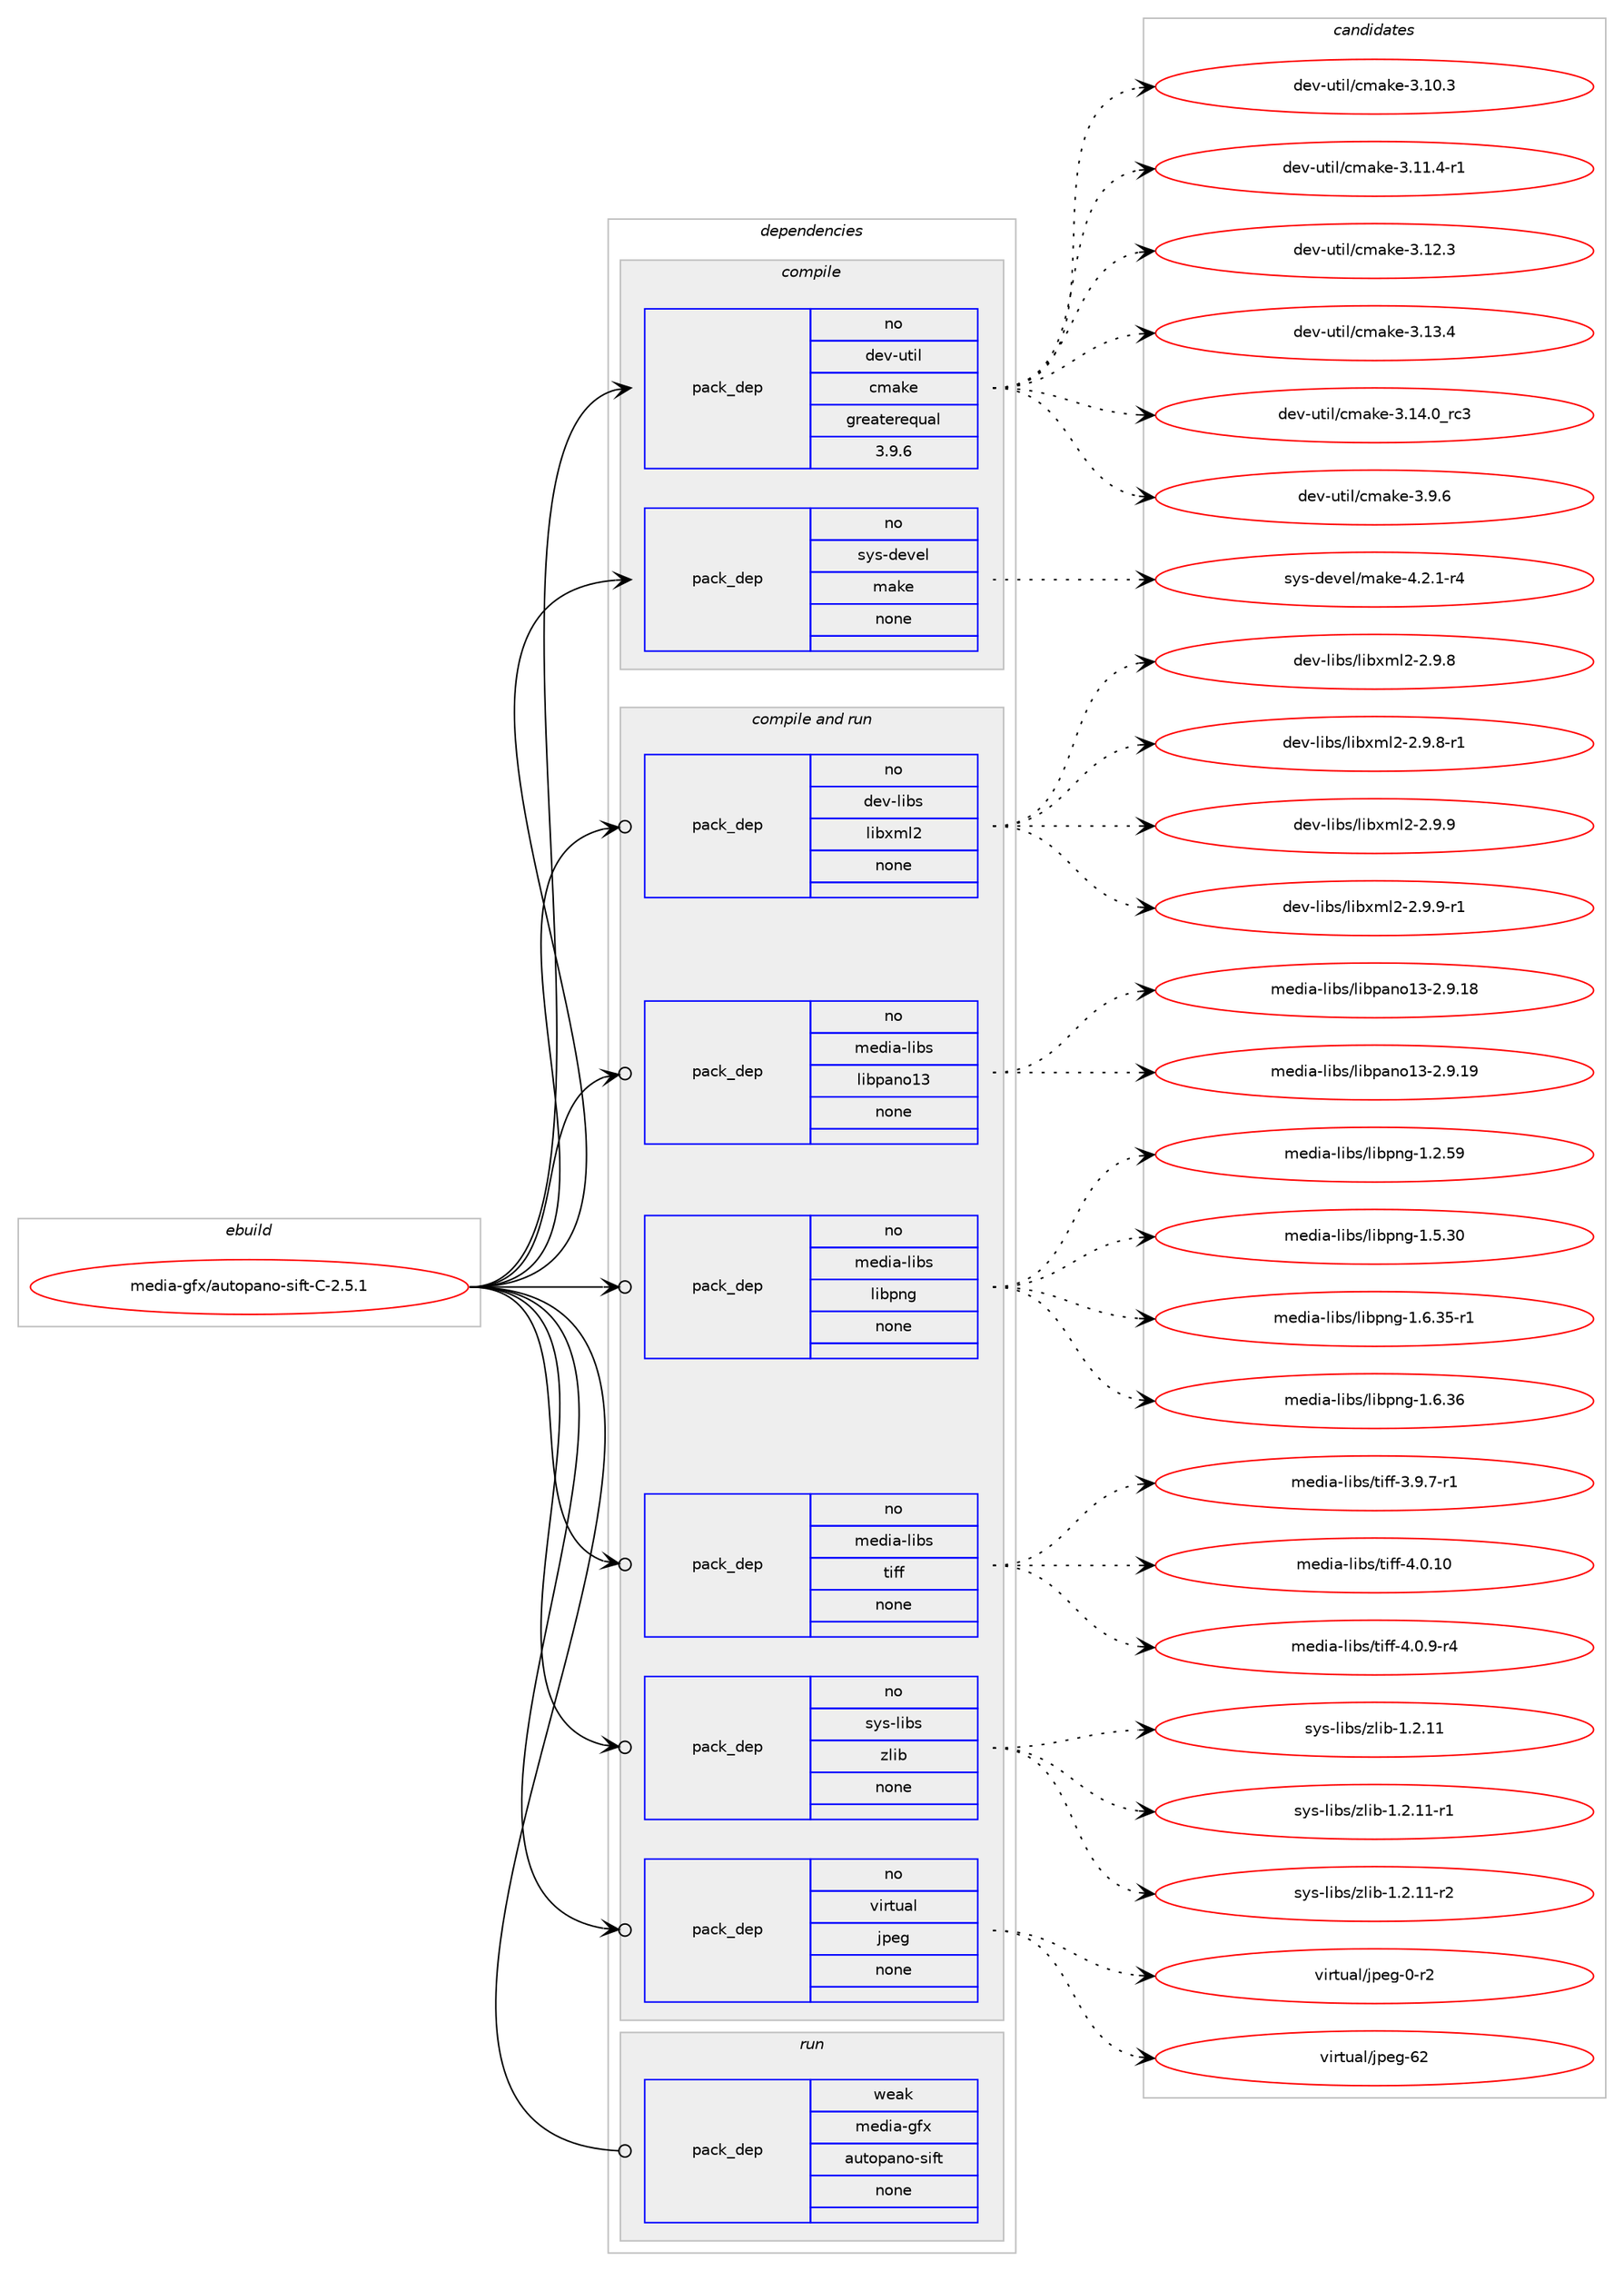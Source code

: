 digraph prolog {

# *************
# Graph options
# *************

newrank=true;
concentrate=true;
compound=true;
graph [rankdir=LR,fontname=Helvetica,fontsize=10,ranksep=1.5];#, ranksep=2.5, nodesep=0.2];
edge  [arrowhead=vee];
node  [fontname=Helvetica,fontsize=10];

# **********
# The ebuild
# **********

subgraph cluster_leftcol {
color=gray;
rank=same;
label=<<i>ebuild</i>>;
id [label="media-gfx/autopano-sift-C-2.5.1", color=red, width=4, href="../media-gfx/autopano-sift-C-2.5.1.svg"];
}

# ****************
# The dependencies
# ****************

subgraph cluster_midcol {
color=gray;
label=<<i>dependencies</i>>;
subgraph cluster_compile {
fillcolor="#eeeeee";
style=filled;
label=<<i>compile</i>>;
subgraph pack1144030 {
dependency1601551 [label=<<TABLE BORDER="0" CELLBORDER="1" CELLSPACING="0" CELLPADDING="4" WIDTH="220"><TR><TD ROWSPAN="6" CELLPADDING="30">pack_dep</TD></TR><TR><TD WIDTH="110">no</TD></TR><TR><TD>dev-util</TD></TR><TR><TD>cmake</TD></TR><TR><TD>greaterequal</TD></TR><TR><TD>3.9.6</TD></TR></TABLE>>, shape=none, color=blue];
}
id:e -> dependency1601551:w [weight=20,style="solid",arrowhead="vee"];
subgraph pack1144031 {
dependency1601552 [label=<<TABLE BORDER="0" CELLBORDER="1" CELLSPACING="0" CELLPADDING="4" WIDTH="220"><TR><TD ROWSPAN="6" CELLPADDING="30">pack_dep</TD></TR><TR><TD WIDTH="110">no</TD></TR><TR><TD>sys-devel</TD></TR><TR><TD>make</TD></TR><TR><TD>none</TD></TR><TR><TD></TD></TR></TABLE>>, shape=none, color=blue];
}
id:e -> dependency1601552:w [weight=20,style="solid",arrowhead="vee"];
}
subgraph cluster_compileandrun {
fillcolor="#eeeeee";
style=filled;
label=<<i>compile and run</i>>;
subgraph pack1144032 {
dependency1601553 [label=<<TABLE BORDER="0" CELLBORDER="1" CELLSPACING="0" CELLPADDING="4" WIDTH="220"><TR><TD ROWSPAN="6" CELLPADDING="30">pack_dep</TD></TR><TR><TD WIDTH="110">no</TD></TR><TR><TD>dev-libs</TD></TR><TR><TD>libxml2</TD></TR><TR><TD>none</TD></TR><TR><TD></TD></TR></TABLE>>, shape=none, color=blue];
}
id:e -> dependency1601553:w [weight=20,style="solid",arrowhead="odotvee"];
subgraph pack1144033 {
dependency1601554 [label=<<TABLE BORDER="0" CELLBORDER="1" CELLSPACING="0" CELLPADDING="4" WIDTH="220"><TR><TD ROWSPAN="6" CELLPADDING="30">pack_dep</TD></TR><TR><TD WIDTH="110">no</TD></TR><TR><TD>media-libs</TD></TR><TR><TD>libpano13</TD></TR><TR><TD>none</TD></TR><TR><TD></TD></TR></TABLE>>, shape=none, color=blue];
}
id:e -> dependency1601554:w [weight=20,style="solid",arrowhead="odotvee"];
subgraph pack1144034 {
dependency1601555 [label=<<TABLE BORDER="0" CELLBORDER="1" CELLSPACING="0" CELLPADDING="4" WIDTH="220"><TR><TD ROWSPAN="6" CELLPADDING="30">pack_dep</TD></TR><TR><TD WIDTH="110">no</TD></TR><TR><TD>media-libs</TD></TR><TR><TD>libpng</TD></TR><TR><TD>none</TD></TR><TR><TD></TD></TR></TABLE>>, shape=none, color=blue];
}
id:e -> dependency1601555:w [weight=20,style="solid",arrowhead="odotvee"];
subgraph pack1144035 {
dependency1601556 [label=<<TABLE BORDER="0" CELLBORDER="1" CELLSPACING="0" CELLPADDING="4" WIDTH="220"><TR><TD ROWSPAN="6" CELLPADDING="30">pack_dep</TD></TR><TR><TD WIDTH="110">no</TD></TR><TR><TD>media-libs</TD></TR><TR><TD>tiff</TD></TR><TR><TD>none</TD></TR><TR><TD></TD></TR></TABLE>>, shape=none, color=blue];
}
id:e -> dependency1601556:w [weight=20,style="solid",arrowhead="odotvee"];
subgraph pack1144036 {
dependency1601557 [label=<<TABLE BORDER="0" CELLBORDER="1" CELLSPACING="0" CELLPADDING="4" WIDTH="220"><TR><TD ROWSPAN="6" CELLPADDING="30">pack_dep</TD></TR><TR><TD WIDTH="110">no</TD></TR><TR><TD>sys-libs</TD></TR><TR><TD>zlib</TD></TR><TR><TD>none</TD></TR><TR><TD></TD></TR></TABLE>>, shape=none, color=blue];
}
id:e -> dependency1601557:w [weight=20,style="solid",arrowhead="odotvee"];
subgraph pack1144037 {
dependency1601558 [label=<<TABLE BORDER="0" CELLBORDER="1" CELLSPACING="0" CELLPADDING="4" WIDTH="220"><TR><TD ROWSPAN="6" CELLPADDING="30">pack_dep</TD></TR><TR><TD WIDTH="110">no</TD></TR><TR><TD>virtual</TD></TR><TR><TD>jpeg</TD></TR><TR><TD>none</TD></TR><TR><TD></TD></TR></TABLE>>, shape=none, color=blue];
}
id:e -> dependency1601558:w [weight=20,style="solid",arrowhead="odotvee"];
}
subgraph cluster_run {
fillcolor="#eeeeee";
style=filled;
label=<<i>run</i>>;
subgraph pack1144038 {
dependency1601559 [label=<<TABLE BORDER="0" CELLBORDER="1" CELLSPACING="0" CELLPADDING="4" WIDTH="220"><TR><TD ROWSPAN="6" CELLPADDING="30">pack_dep</TD></TR><TR><TD WIDTH="110">weak</TD></TR><TR><TD>media-gfx</TD></TR><TR><TD>autopano-sift</TD></TR><TR><TD>none</TD></TR><TR><TD></TD></TR></TABLE>>, shape=none, color=blue];
}
id:e -> dependency1601559:w [weight=20,style="solid",arrowhead="odot"];
}
}

# **************
# The candidates
# **************

subgraph cluster_choices {
rank=same;
color=gray;
label=<<i>candidates</i>>;

subgraph choice1144030 {
color=black;
nodesep=1;
choice1001011184511711610510847991099710710145514649484651 [label="dev-util/cmake-3.10.3", color=red, width=4,href="../dev-util/cmake-3.10.3.svg"];
choice10010111845117116105108479910997107101455146494946524511449 [label="dev-util/cmake-3.11.4-r1", color=red, width=4,href="../dev-util/cmake-3.11.4-r1.svg"];
choice1001011184511711610510847991099710710145514649504651 [label="dev-util/cmake-3.12.3", color=red, width=4,href="../dev-util/cmake-3.12.3.svg"];
choice1001011184511711610510847991099710710145514649514652 [label="dev-util/cmake-3.13.4", color=red, width=4,href="../dev-util/cmake-3.13.4.svg"];
choice1001011184511711610510847991099710710145514649524648951149951 [label="dev-util/cmake-3.14.0_rc3", color=red, width=4,href="../dev-util/cmake-3.14.0_rc3.svg"];
choice10010111845117116105108479910997107101455146574654 [label="dev-util/cmake-3.9.6", color=red, width=4,href="../dev-util/cmake-3.9.6.svg"];
dependency1601551:e -> choice1001011184511711610510847991099710710145514649484651:w [style=dotted,weight="100"];
dependency1601551:e -> choice10010111845117116105108479910997107101455146494946524511449:w [style=dotted,weight="100"];
dependency1601551:e -> choice1001011184511711610510847991099710710145514649504651:w [style=dotted,weight="100"];
dependency1601551:e -> choice1001011184511711610510847991099710710145514649514652:w [style=dotted,weight="100"];
dependency1601551:e -> choice1001011184511711610510847991099710710145514649524648951149951:w [style=dotted,weight="100"];
dependency1601551:e -> choice10010111845117116105108479910997107101455146574654:w [style=dotted,weight="100"];
}
subgraph choice1144031 {
color=black;
nodesep=1;
choice1151211154510010111810110847109971071014552465046494511452 [label="sys-devel/make-4.2.1-r4", color=red, width=4,href="../sys-devel/make-4.2.1-r4.svg"];
dependency1601552:e -> choice1151211154510010111810110847109971071014552465046494511452:w [style=dotted,weight="100"];
}
subgraph choice1144032 {
color=black;
nodesep=1;
choice1001011184510810598115471081059812010910850455046574656 [label="dev-libs/libxml2-2.9.8", color=red, width=4,href="../dev-libs/libxml2-2.9.8.svg"];
choice10010111845108105981154710810598120109108504550465746564511449 [label="dev-libs/libxml2-2.9.8-r1", color=red, width=4,href="../dev-libs/libxml2-2.9.8-r1.svg"];
choice1001011184510810598115471081059812010910850455046574657 [label="dev-libs/libxml2-2.9.9", color=red, width=4,href="../dev-libs/libxml2-2.9.9.svg"];
choice10010111845108105981154710810598120109108504550465746574511449 [label="dev-libs/libxml2-2.9.9-r1", color=red, width=4,href="../dev-libs/libxml2-2.9.9-r1.svg"];
dependency1601553:e -> choice1001011184510810598115471081059812010910850455046574656:w [style=dotted,weight="100"];
dependency1601553:e -> choice10010111845108105981154710810598120109108504550465746564511449:w [style=dotted,weight="100"];
dependency1601553:e -> choice1001011184510810598115471081059812010910850455046574657:w [style=dotted,weight="100"];
dependency1601553:e -> choice10010111845108105981154710810598120109108504550465746574511449:w [style=dotted,weight="100"];
}
subgraph choice1144033 {
color=black;
nodesep=1;
choice109101100105974510810598115471081059811297110111495145504657464956 [label="media-libs/libpano13-2.9.18", color=red, width=4,href="../media-libs/libpano13-2.9.18.svg"];
choice109101100105974510810598115471081059811297110111495145504657464957 [label="media-libs/libpano13-2.9.19", color=red, width=4,href="../media-libs/libpano13-2.9.19.svg"];
dependency1601554:e -> choice109101100105974510810598115471081059811297110111495145504657464956:w [style=dotted,weight="100"];
dependency1601554:e -> choice109101100105974510810598115471081059811297110111495145504657464957:w [style=dotted,weight="100"];
}
subgraph choice1144034 {
color=black;
nodesep=1;
choice109101100105974510810598115471081059811211010345494650465357 [label="media-libs/libpng-1.2.59", color=red, width=4,href="../media-libs/libpng-1.2.59.svg"];
choice109101100105974510810598115471081059811211010345494653465148 [label="media-libs/libpng-1.5.30", color=red, width=4,href="../media-libs/libpng-1.5.30.svg"];
choice1091011001059745108105981154710810598112110103454946544651534511449 [label="media-libs/libpng-1.6.35-r1", color=red, width=4,href="../media-libs/libpng-1.6.35-r1.svg"];
choice109101100105974510810598115471081059811211010345494654465154 [label="media-libs/libpng-1.6.36", color=red, width=4,href="../media-libs/libpng-1.6.36.svg"];
dependency1601555:e -> choice109101100105974510810598115471081059811211010345494650465357:w [style=dotted,weight="100"];
dependency1601555:e -> choice109101100105974510810598115471081059811211010345494653465148:w [style=dotted,weight="100"];
dependency1601555:e -> choice1091011001059745108105981154710810598112110103454946544651534511449:w [style=dotted,weight="100"];
dependency1601555:e -> choice109101100105974510810598115471081059811211010345494654465154:w [style=dotted,weight="100"];
}
subgraph choice1144035 {
color=black;
nodesep=1;
choice109101100105974510810598115471161051021024551465746554511449 [label="media-libs/tiff-3.9.7-r1", color=red, width=4,href="../media-libs/tiff-3.9.7-r1.svg"];
choice1091011001059745108105981154711610510210245524648464948 [label="media-libs/tiff-4.0.10", color=red, width=4,href="../media-libs/tiff-4.0.10.svg"];
choice109101100105974510810598115471161051021024552464846574511452 [label="media-libs/tiff-4.0.9-r4", color=red, width=4,href="../media-libs/tiff-4.0.9-r4.svg"];
dependency1601556:e -> choice109101100105974510810598115471161051021024551465746554511449:w [style=dotted,weight="100"];
dependency1601556:e -> choice1091011001059745108105981154711610510210245524648464948:w [style=dotted,weight="100"];
dependency1601556:e -> choice109101100105974510810598115471161051021024552464846574511452:w [style=dotted,weight="100"];
}
subgraph choice1144036 {
color=black;
nodesep=1;
choice1151211154510810598115471221081059845494650464949 [label="sys-libs/zlib-1.2.11", color=red, width=4,href="../sys-libs/zlib-1.2.11.svg"];
choice11512111545108105981154712210810598454946504649494511449 [label="sys-libs/zlib-1.2.11-r1", color=red, width=4,href="../sys-libs/zlib-1.2.11-r1.svg"];
choice11512111545108105981154712210810598454946504649494511450 [label="sys-libs/zlib-1.2.11-r2", color=red, width=4,href="../sys-libs/zlib-1.2.11-r2.svg"];
dependency1601557:e -> choice1151211154510810598115471221081059845494650464949:w [style=dotted,weight="100"];
dependency1601557:e -> choice11512111545108105981154712210810598454946504649494511449:w [style=dotted,weight="100"];
dependency1601557:e -> choice11512111545108105981154712210810598454946504649494511450:w [style=dotted,weight="100"];
}
subgraph choice1144037 {
color=black;
nodesep=1;
choice118105114116117971084710611210110345484511450 [label="virtual/jpeg-0-r2", color=red, width=4,href="../virtual/jpeg-0-r2.svg"];
choice1181051141161179710847106112101103455450 [label="virtual/jpeg-62", color=red, width=4,href="../virtual/jpeg-62.svg"];
dependency1601558:e -> choice118105114116117971084710611210110345484511450:w [style=dotted,weight="100"];
dependency1601558:e -> choice1181051141161179710847106112101103455450:w [style=dotted,weight="100"];
}
subgraph choice1144038 {
color=black;
nodesep=1;
}
}

}
